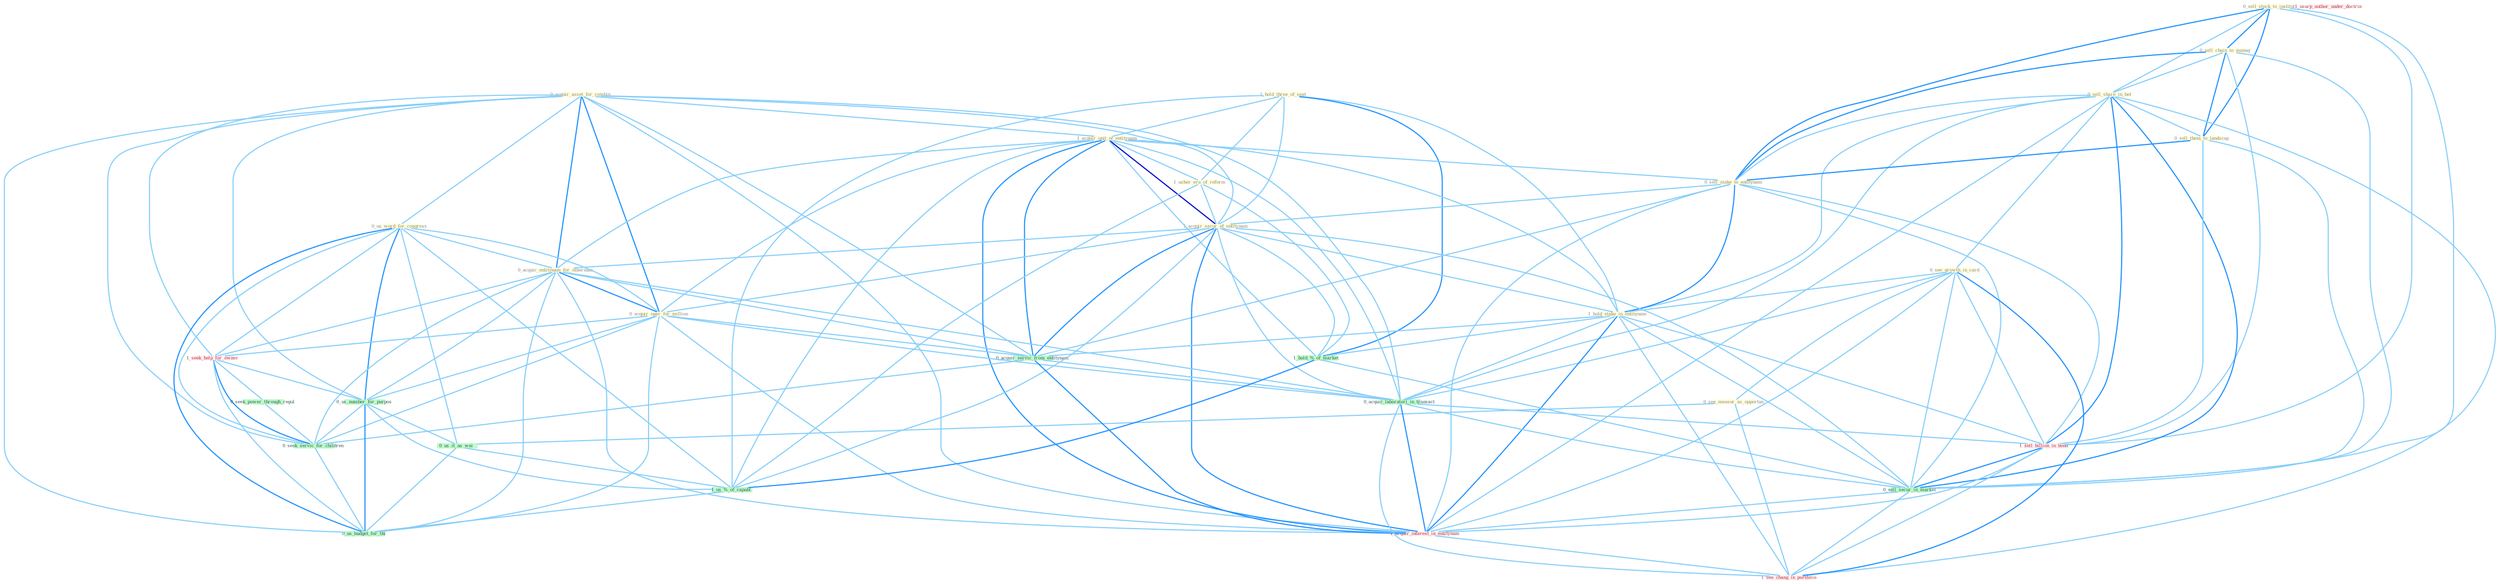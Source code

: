 Graph G{ 
    node
    [shape=polygon,style=filled,width=.5,height=.06,color="#BDFCC9",fixedsize=true,fontsize=4,
    fontcolor="#2f4f4f"];
    {node
    [color="#ffffe0", fontcolor="#8b7d6b"] "0_acquir_asset_for_combin " "0_sell_stock_to_institut " "0_sell_chain_to_manag " "0_sell_share_in_bet " "0_us_word_for_congress " "0_sell_them_to_landscap " "1_hold_three_of_seat " "1_acquir_unit_of_entitynam " "0_sell_stake_to_entitynam " "1_usher_era_of_reform " "0_see_growth_in_card " "1_acquir_secur_of_entitynam " "0_see_measur_as_opportun " "1_hold_stake_in_entitynam " "0_acquir_entitynam_for_othernum " "0_acquir_oper_for_million "}
{node [color="#fff0f5", fontcolor="#b22222"] "1_seek_help_for_owner " "1_sell_billion_in_bond " "1_usurp_author_under_doctrin " "1_acquir_interest_in_entitynam " "1_see_chang_in_portfolio "}
edge [color="#B0E2FF"];

	"0_acquir_asset_for_combin " -- "0_us_word_for_congress " [w="1", color="#87cefa" ];
	"0_acquir_asset_for_combin " -- "1_acquir_unit_of_entitynam " [w="1", color="#87cefa" ];
	"0_acquir_asset_for_combin " -- "1_acquir_secur_of_entitynam " [w="1", color="#87cefa" ];
	"0_acquir_asset_for_combin " -- "0_acquir_entitynam_for_othernum " [w="2", color="#1e90ff" , len=0.8];
	"0_acquir_asset_for_combin " -- "0_acquir_oper_for_million " [w="2", color="#1e90ff" , len=0.8];
	"0_acquir_asset_for_combin " -- "1_seek_help_for_owner " [w="1", color="#87cefa" ];
	"0_acquir_asset_for_combin " -- "0_acquir_servic_from_entitynam " [w="1", color="#87cefa" ];
	"0_acquir_asset_for_combin " -- "0_us_number_for_purpos " [w="1", color="#87cefa" ];
	"0_acquir_asset_for_combin " -- "0_acquir_laboratori_in_transact " [w="1", color="#87cefa" ];
	"0_acquir_asset_for_combin " -- "1_acquir_interest_in_entitynam " [w="1", color="#87cefa" ];
	"0_acquir_asset_for_combin " -- "0_seek_servic_for_children " [w="1", color="#87cefa" ];
	"0_acquir_asset_for_combin " -- "0_us_budget_for_thi " [w="1", color="#87cefa" ];
	"0_sell_stock_to_institut " -- "0_sell_chain_to_manag " [w="2", color="#1e90ff" , len=0.8];
	"0_sell_stock_to_institut " -- "0_sell_share_in_bet " [w="1", color="#87cefa" ];
	"0_sell_stock_to_institut " -- "0_sell_them_to_landscap " [w="2", color="#1e90ff" , len=0.8];
	"0_sell_stock_to_institut " -- "0_sell_stake_to_entitynam " [w="2", color="#1e90ff" , len=0.8];
	"0_sell_stock_to_institut " -- "1_sell_billion_in_bond " [w="1", color="#87cefa" ];
	"0_sell_stock_to_institut " -- "0_sell_secur_in_market " [w="1", color="#87cefa" ];
	"0_sell_chain_to_manag " -- "0_sell_share_in_bet " [w="1", color="#87cefa" ];
	"0_sell_chain_to_manag " -- "0_sell_them_to_landscap " [w="2", color="#1e90ff" , len=0.8];
	"0_sell_chain_to_manag " -- "0_sell_stake_to_entitynam " [w="2", color="#1e90ff" , len=0.8];
	"0_sell_chain_to_manag " -- "1_sell_billion_in_bond " [w="1", color="#87cefa" ];
	"0_sell_chain_to_manag " -- "0_sell_secur_in_market " [w="1", color="#87cefa" ];
	"0_sell_share_in_bet " -- "0_sell_them_to_landscap " [w="1", color="#87cefa" ];
	"0_sell_share_in_bet " -- "0_sell_stake_to_entitynam " [w="1", color="#87cefa" ];
	"0_sell_share_in_bet " -- "0_see_growth_in_card " [w="1", color="#87cefa" ];
	"0_sell_share_in_bet " -- "1_hold_stake_in_entitynam " [w="1", color="#87cefa" ];
	"0_sell_share_in_bet " -- "0_acquir_laboratori_in_transact " [w="1", color="#87cefa" ];
	"0_sell_share_in_bet " -- "1_sell_billion_in_bond " [w="2", color="#1e90ff" , len=0.8];
	"0_sell_share_in_bet " -- "0_sell_secur_in_market " [w="2", color="#1e90ff" , len=0.8];
	"0_sell_share_in_bet " -- "1_acquir_interest_in_entitynam " [w="1", color="#87cefa" ];
	"0_sell_share_in_bet " -- "1_see_chang_in_portfolio " [w="1", color="#87cefa" ];
	"0_us_word_for_congress " -- "0_acquir_entitynam_for_othernum " [w="1", color="#87cefa" ];
	"0_us_word_for_congress " -- "0_acquir_oper_for_million " [w="1", color="#87cefa" ];
	"0_us_word_for_congress " -- "1_seek_help_for_owner " [w="1", color="#87cefa" ];
	"0_us_word_for_congress " -- "0_us_number_for_purpos " [w="2", color="#1e90ff" , len=0.8];
	"0_us_word_for_congress " -- "0_us_it_as_wai " [w="1", color="#87cefa" ];
	"0_us_word_for_congress " -- "1_us_%_of_capabl " [w="1", color="#87cefa" ];
	"0_us_word_for_congress " -- "0_seek_servic_for_children " [w="1", color="#87cefa" ];
	"0_us_word_for_congress " -- "0_us_budget_for_thi " [w="2", color="#1e90ff" , len=0.8];
	"0_sell_them_to_landscap " -- "0_sell_stake_to_entitynam " [w="2", color="#1e90ff" , len=0.8];
	"0_sell_them_to_landscap " -- "1_sell_billion_in_bond " [w="1", color="#87cefa" ];
	"0_sell_them_to_landscap " -- "0_sell_secur_in_market " [w="1", color="#87cefa" ];
	"1_hold_three_of_seat " -- "1_acquir_unit_of_entitynam " [w="1", color="#87cefa" ];
	"1_hold_three_of_seat " -- "1_usher_era_of_reform " [w="1", color="#87cefa" ];
	"1_hold_three_of_seat " -- "1_acquir_secur_of_entitynam " [w="1", color="#87cefa" ];
	"1_hold_three_of_seat " -- "1_hold_stake_in_entitynam " [w="1", color="#87cefa" ];
	"1_hold_three_of_seat " -- "1_hold_%_of_market " [w="2", color="#1e90ff" , len=0.8];
	"1_hold_three_of_seat " -- "1_us_%_of_capabl " [w="1", color="#87cefa" ];
	"1_acquir_unit_of_entitynam " -- "0_sell_stake_to_entitynam " [w="1", color="#87cefa" ];
	"1_acquir_unit_of_entitynam " -- "1_usher_era_of_reform " [w="1", color="#87cefa" ];
	"1_acquir_unit_of_entitynam " -- "1_acquir_secur_of_entitynam " [w="3", color="#0000cd" , len=0.6];
	"1_acquir_unit_of_entitynam " -- "1_hold_stake_in_entitynam " [w="1", color="#87cefa" ];
	"1_acquir_unit_of_entitynam " -- "0_acquir_entitynam_for_othernum " [w="1", color="#87cefa" ];
	"1_acquir_unit_of_entitynam " -- "0_acquir_oper_for_million " [w="1", color="#87cefa" ];
	"1_acquir_unit_of_entitynam " -- "0_acquir_servic_from_entitynam " [w="2", color="#1e90ff" , len=0.8];
	"1_acquir_unit_of_entitynam " -- "1_hold_%_of_market " [w="1", color="#87cefa" ];
	"1_acquir_unit_of_entitynam " -- "0_acquir_laboratori_in_transact " [w="1", color="#87cefa" ];
	"1_acquir_unit_of_entitynam " -- "1_us_%_of_capabl " [w="1", color="#87cefa" ];
	"1_acquir_unit_of_entitynam " -- "1_acquir_interest_in_entitynam " [w="2", color="#1e90ff" , len=0.8];
	"0_sell_stake_to_entitynam " -- "1_acquir_secur_of_entitynam " [w="1", color="#87cefa" ];
	"0_sell_stake_to_entitynam " -- "1_hold_stake_in_entitynam " [w="2", color="#1e90ff" , len=0.8];
	"0_sell_stake_to_entitynam " -- "0_acquir_servic_from_entitynam " [w="1", color="#87cefa" ];
	"0_sell_stake_to_entitynam " -- "1_sell_billion_in_bond " [w="1", color="#87cefa" ];
	"0_sell_stake_to_entitynam " -- "0_sell_secur_in_market " [w="1", color="#87cefa" ];
	"0_sell_stake_to_entitynam " -- "1_acquir_interest_in_entitynam " [w="1", color="#87cefa" ];
	"1_usher_era_of_reform " -- "1_acquir_secur_of_entitynam " [w="1", color="#87cefa" ];
	"1_usher_era_of_reform " -- "1_hold_%_of_market " [w="1", color="#87cefa" ];
	"1_usher_era_of_reform " -- "1_us_%_of_capabl " [w="1", color="#87cefa" ];
	"0_see_growth_in_card " -- "0_see_measur_as_opportun " [w="1", color="#87cefa" ];
	"0_see_growth_in_card " -- "1_hold_stake_in_entitynam " [w="1", color="#87cefa" ];
	"0_see_growth_in_card " -- "0_acquir_laboratori_in_transact " [w="1", color="#87cefa" ];
	"0_see_growth_in_card " -- "1_sell_billion_in_bond " [w="1", color="#87cefa" ];
	"0_see_growth_in_card " -- "0_sell_secur_in_market " [w="1", color="#87cefa" ];
	"0_see_growth_in_card " -- "1_acquir_interest_in_entitynam " [w="1", color="#87cefa" ];
	"0_see_growth_in_card " -- "1_see_chang_in_portfolio " [w="2", color="#1e90ff" , len=0.8];
	"1_acquir_secur_of_entitynam " -- "1_hold_stake_in_entitynam " [w="1", color="#87cefa" ];
	"1_acquir_secur_of_entitynam " -- "0_acquir_entitynam_for_othernum " [w="1", color="#87cefa" ];
	"1_acquir_secur_of_entitynam " -- "0_acquir_oper_for_million " [w="1", color="#87cefa" ];
	"1_acquir_secur_of_entitynam " -- "0_acquir_servic_from_entitynam " [w="2", color="#1e90ff" , len=0.8];
	"1_acquir_secur_of_entitynam " -- "1_hold_%_of_market " [w="1", color="#87cefa" ];
	"1_acquir_secur_of_entitynam " -- "0_acquir_laboratori_in_transact " [w="1", color="#87cefa" ];
	"1_acquir_secur_of_entitynam " -- "1_us_%_of_capabl " [w="1", color="#87cefa" ];
	"1_acquir_secur_of_entitynam " -- "0_sell_secur_in_market " [w="1", color="#87cefa" ];
	"1_acquir_secur_of_entitynam " -- "1_acquir_interest_in_entitynam " [w="2", color="#1e90ff" , len=0.8];
	"0_see_measur_as_opportun " -- "0_us_it_as_wai " [w="1", color="#87cefa" ];
	"0_see_measur_as_opportun " -- "1_see_chang_in_portfolio " [w="1", color="#87cefa" ];
	"1_hold_stake_in_entitynam " -- "0_acquir_servic_from_entitynam " [w="1", color="#87cefa" ];
	"1_hold_stake_in_entitynam " -- "1_hold_%_of_market " [w="1", color="#87cefa" ];
	"1_hold_stake_in_entitynam " -- "0_acquir_laboratori_in_transact " [w="1", color="#87cefa" ];
	"1_hold_stake_in_entitynam " -- "1_sell_billion_in_bond " [w="1", color="#87cefa" ];
	"1_hold_stake_in_entitynam " -- "0_sell_secur_in_market " [w="1", color="#87cefa" ];
	"1_hold_stake_in_entitynam " -- "1_acquir_interest_in_entitynam " [w="2", color="#1e90ff" , len=0.8];
	"1_hold_stake_in_entitynam " -- "1_see_chang_in_portfolio " [w="1", color="#87cefa" ];
	"0_acquir_entitynam_for_othernum " -- "0_acquir_oper_for_million " [w="2", color="#1e90ff" , len=0.8];
	"0_acquir_entitynam_for_othernum " -- "1_seek_help_for_owner " [w="1", color="#87cefa" ];
	"0_acquir_entitynam_for_othernum " -- "0_acquir_servic_from_entitynam " [w="1", color="#87cefa" ];
	"0_acquir_entitynam_for_othernum " -- "0_us_number_for_purpos " [w="1", color="#87cefa" ];
	"0_acquir_entitynam_for_othernum " -- "0_acquir_laboratori_in_transact " [w="1", color="#87cefa" ];
	"0_acquir_entitynam_for_othernum " -- "1_acquir_interest_in_entitynam " [w="1", color="#87cefa" ];
	"0_acquir_entitynam_for_othernum " -- "0_seek_servic_for_children " [w="1", color="#87cefa" ];
	"0_acquir_entitynam_for_othernum " -- "0_us_budget_for_thi " [w="1", color="#87cefa" ];
	"0_acquir_oper_for_million " -- "1_seek_help_for_owner " [w="1", color="#87cefa" ];
	"0_acquir_oper_for_million " -- "0_acquir_servic_from_entitynam " [w="1", color="#87cefa" ];
	"0_acquir_oper_for_million " -- "0_us_number_for_purpos " [w="1", color="#87cefa" ];
	"0_acquir_oper_for_million " -- "0_acquir_laboratori_in_transact " [w="1", color="#87cefa" ];
	"0_acquir_oper_for_million " -- "1_acquir_interest_in_entitynam " [w="1", color="#87cefa" ];
	"0_acquir_oper_for_million " -- "0_seek_servic_for_children " [w="1", color="#87cefa" ];
	"0_acquir_oper_for_million " -- "0_us_budget_for_thi " [w="1", color="#87cefa" ];
	"1_seek_help_for_owner " -- "0_seek_power_through_regul " [w="1", color="#87cefa" ];
	"1_seek_help_for_owner " -- "0_us_number_for_purpos " [w="1", color="#87cefa" ];
	"1_seek_help_for_owner " -- "0_seek_servic_for_children " [w="2", color="#1e90ff" , len=0.8];
	"1_seek_help_for_owner " -- "0_us_budget_for_thi " [w="1", color="#87cefa" ];
	"0_acquir_servic_from_entitynam " -- "0_acquir_laboratori_in_transact " [w="1", color="#87cefa" ];
	"0_acquir_servic_from_entitynam " -- "1_acquir_interest_in_entitynam " [w="2", color="#1e90ff" , len=0.8];
	"0_acquir_servic_from_entitynam " -- "0_seek_servic_for_children " [w="1", color="#87cefa" ];
	"1_hold_%_of_market " -- "1_us_%_of_capabl " [w="2", color="#1e90ff" , len=0.8];
	"1_hold_%_of_market " -- "0_sell_secur_in_market " [w="1", color="#87cefa" ];
	"0_seek_power_through_regul " -- "0_seek_servic_for_children " [w="1", color="#87cefa" ];
	"0_us_number_for_purpos " -- "0_us_it_as_wai " [w="1", color="#87cefa" ];
	"0_us_number_for_purpos " -- "1_us_%_of_capabl " [w="1", color="#87cefa" ];
	"0_us_number_for_purpos " -- "0_seek_servic_for_children " [w="1", color="#87cefa" ];
	"0_us_number_for_purpos " -- "0_us_budget_for_thi " [w="2", color="#1e90ff" , len=0.8];
	"0_acquir_laboratori_in_transact " -- "1_sell_billion_in_bond " [w="1", color="#87cefa" ];
	"0_acquir_laboratori_in_transact " -- "0_sell_secur_in_market " [w="1", color="#87cefa" ];
	"0_acquir_laboratori_in_transact " -- "1_acquir_interest_in_entitynam " [w="2", color="#1e90ff" , len=0.8];
	"0_acquir_laboratori_in_transact " -- "1_see_chang_in_portfolio " [w="1", color="#87cefa" ];
	"1_sell_billion_in_bond " -- "0_sell_secur_in_market " [w="2", color="#1e90ff" , len=0.8];
	"1_sell_billion_in_bond " -- "1_acquir_interest_in_entitynam " [w="1", color="#87cefa" ];
	"1_sell_billion_in_bond " -- "1_see_chang_in_portfolio " [w="1", color="#87cefa" ];
	"0_us_it_as_wai " -- "1_us_%_of_capabl " [w="1", color="#87cefa" ];
	"0_us_it_as_wai " -- "0_us_budget_for_thi " [w="1", color="#87cefa" ];
	"1_us_%_of_capabl " -- "0_us_budget_for_thi " [w="1", color="#87cefa" ];
	"0_sell_secur_in_market " -- "1_acquir_interest_in_entitynam " [w="1", color="#87cefa" ];
	"0_sell_secur_in_market " -- "1_see_chang_in_portfolio " [w="1", color="#87cefa" ];
	"1_acquir_interest_in_entitynam " -- "1_see_chang_in_portfolio " [w="1", color="#87cefa" ];
	"0_seek_servic_for_children " -- "0_us_budget_for_thi " [w="1", color="#87cefa" ];
}
